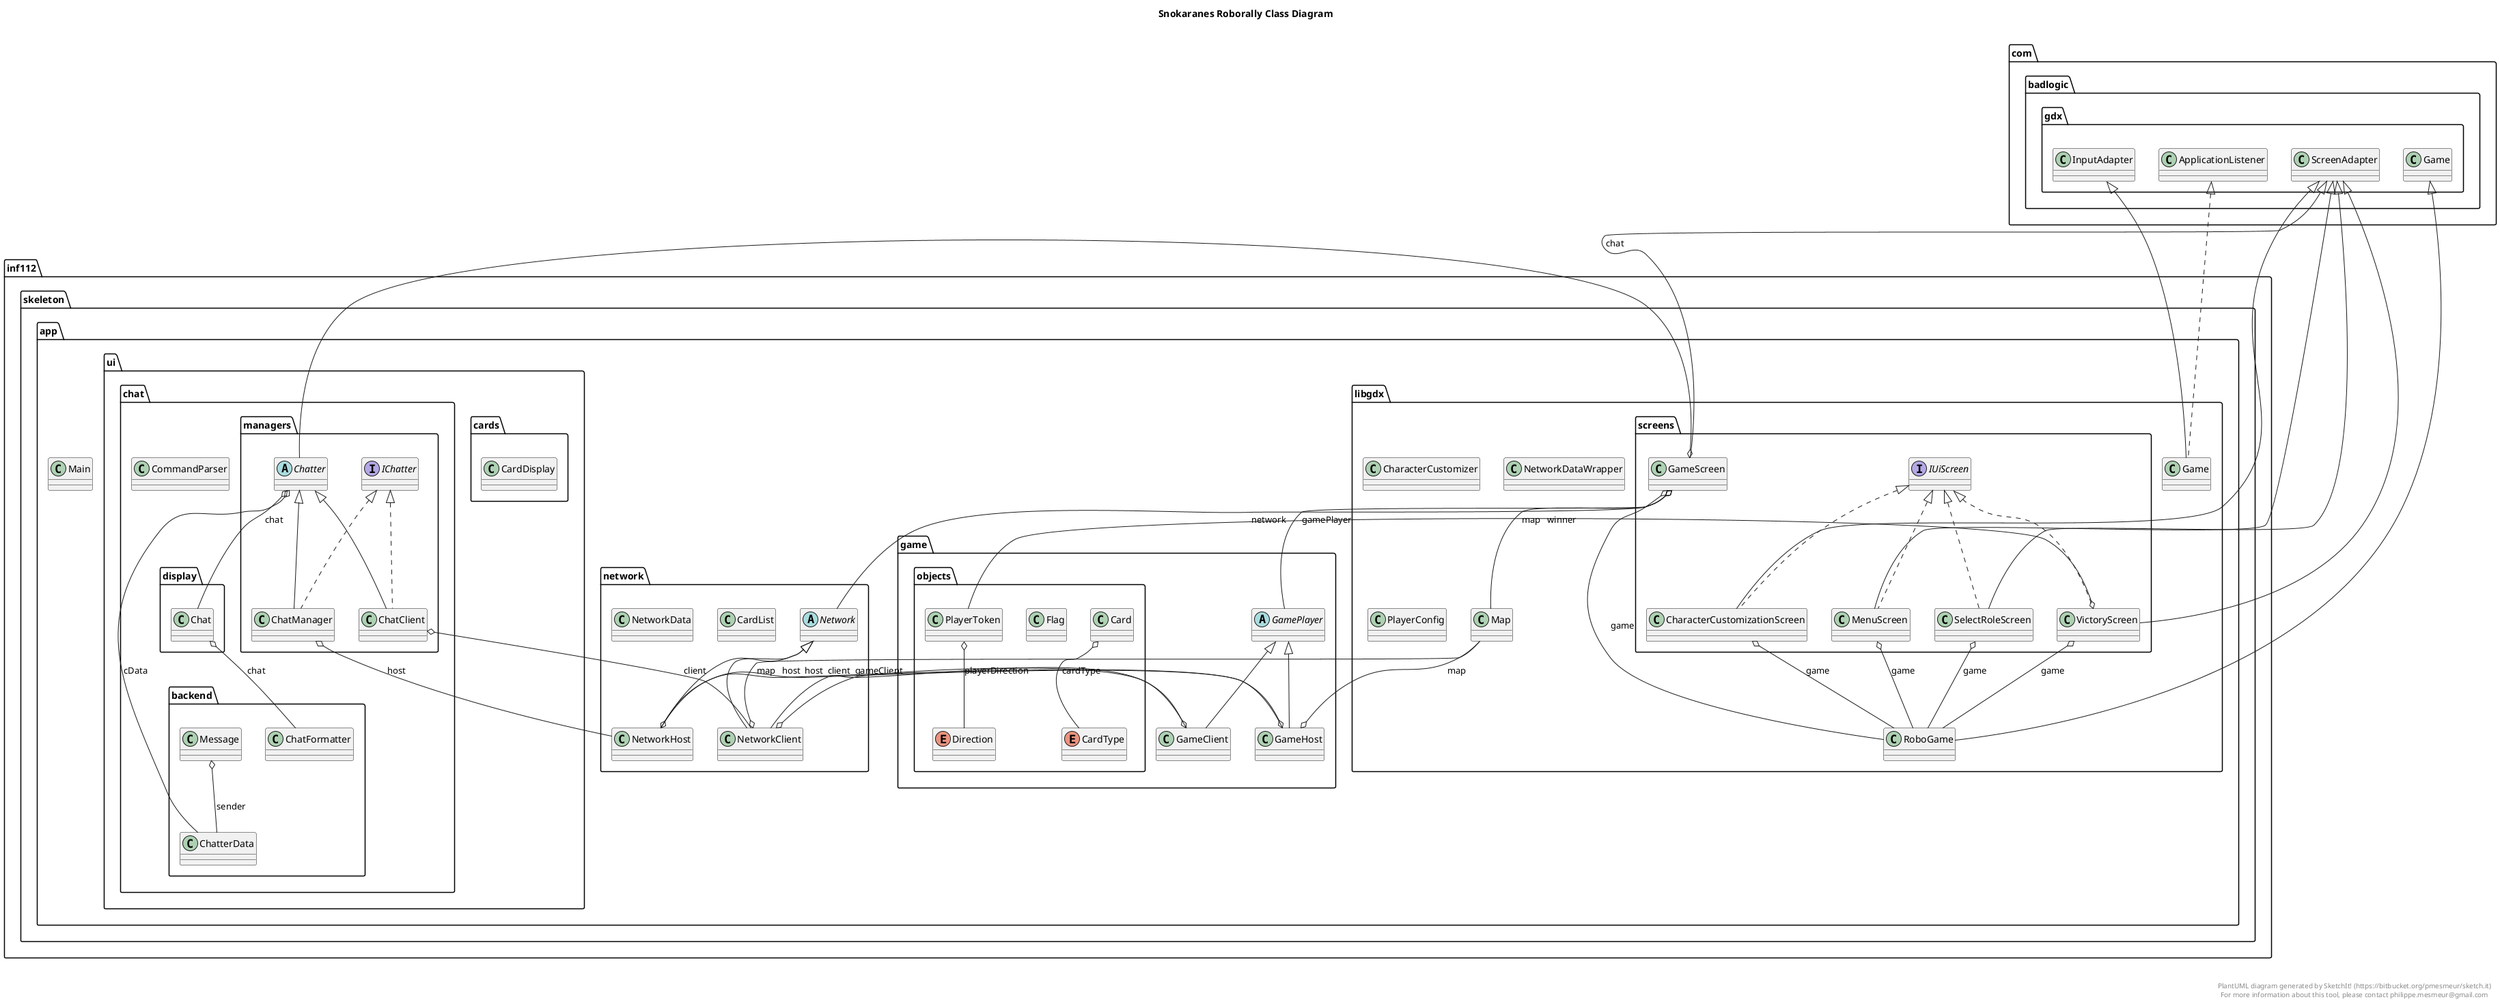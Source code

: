 @startuml

title Snokaranes Roborally Class Diagram\n

  namespace inf112.skeleton.app {
    class inf112.skeleton.app.Main {
    }
  }
  

  namespace inf112.skeleton.app {
    namespace game {
      class inf112.skeleton.app.game.GameClient {
      }
    }
  }
  

  namespace inf112.skeleton.app {
    namespace game {
      class inf112.skeleton.app.game.GameHost {
      }
    }
  }
  

  namespace inf112.skeleton.app {
    namespace game {
      abstract class inf112.skeleton.app.game.GamePlayer {
      }
    }
  }
  

  namespace inf112.skeleton.app {
    namespace game {
      namespace objects {
        class inf112.skeleton.app.game.objects.Card {
        }
      }
    }
  }
  

  namespace inf112.skeleton.app {
    namespace game {
      namespace objects {
        enum CardType {
        }
      }
    }
  }
  

  namespace inf112.skeleton.app {
    namespace game {
      namespace objects {
        enum Direction {
        }
      }
    }
  }
  

  namespace inf112.skeleton.app {
    namespace game {
      namespace objects {
        class inf112.skeleton.app.game.objects.Flag {
        }
      }
    }
  }
  

  namespace inf112.skeleton.app {
    namespace game {
      namespace objects {
        class inf112.skeleton.app.game.objects.PlayerToken {
        }
      }
    }
  }
  

  namespace inf112.skeleton.app {
    namespace libgdx {
      class inf112.skeleton.app.libgdx.CharacterCustomizer {
      }
    }
  }
  

  namespace inf112.skeleton.app {
    namespace libgdx {
      class inf112.skeleton.app.libgdx.Game {
      }
    }
  }
  

  namespace inf112.skeleton.app {
    namespace libgdx {
      class inf112.skeleton.app.libgdx.Map {
      }
    }
  }
  

  namespace inf112.skeleton.app {
    namespace libgdx {
      class inf112.skeleton.app.libgdx.NetworkDataWrapper {
      }
    }
  }
  

  namespace inf112.skeleton.app {
    namespace libgdx {
      class inf112.skeleton.app.libgdx.PlayerConfig {
      }
    }
  }
  

  namespace inf112.skeleton.app {
    namespace libgdx {
      class inf112.skeleton.app.libgdx.RoboGame {
      }
    }
  }
  

  namespace inf112.skeleton.app {
    namespace libgdx {
      namespace screens {
        class inf112.skeleton.app.libgdx.screens.CharacterCustomizationScreen {
        }
      }
    }
  }
  

  namespace inf112.skeleton.app {
    namespace libgdx {
      namespace screens {
        class inf112.skeleton.app.libgdx.screens.GameScreen {
        }
      }
    }
  }
  

  namespace inf112.skeleton.app {
    namespace libgdx {
      namespace screens {
        interface inf112.skeleton.app.libgdx.screens.IUiScreen {
        }
      }
    }
  }
  

  namespace inf112.skeleton.app {
    namespace libgdx {
      namespace screens {
        class inf112.skeleton.app.libgdx.screens.MenuScreen {
        }
      }
    }
  }
  

  namespace inf112.skeleton.app {
    namespace libgdx {
      namespace screens {
        class inf112.skeleton.app.libgdx.screens.SelectRoleScreen {
        }
      }
    }
  }
  

  namespace inf112.skeleton.app {
    namespace libgdx {
      namespace screens {
        class inf112.skeleton.app.libgdx.screens.VictoryScreen {
        }
      }
    }
  }
  

  namespace inf112.skeleton.app {
    namespace network {
      class inf112.skeleton.app.network.CardList {
      }
    }
  }
  

  namespace inf112.skeleton.app {
    namespace network {
      abstract class inf112.skeleton.app.network.Network {
      }
    }
  }
  

  namespace inf112.skeleton.app {
    namespace network {
      class inf112.skeleton.app.network.NetworkClient {
      }
    }
  }
  

  namespace inf112.skeleton.app {
    namespace network {
      class inf112.skeleton.app.network.NetworkData {
      }
    }
  }
  

  namespace inf112.skeleton.app {
    namespace network {
      class inf112.skeleton.app.network.NetworkHost {
      }
    }
  }
  

  namespace inf112.skeleton.app {
    namespace ui.cards {
      class inf112.skeleton.app.ui.cards.CardDisplay {
      }
    }
  }
  

  namespace inf112.skeleton.app {
    namespace ui.chat {
      class inf112.skeleton.app.ui.chat.CommandParser {
      }
    }
  }
  

  namespace inf112.skeleton.app {
    namespace ui.chat {
      namespace backend {
        class inf112.skeleton.app.ui.chat.backend.ChatFormatter {
        }
      }
    }
  }
  

  namespace inf112.skeleton.app {
    namespace ui.chat {
      namespace backend {
        class inf112.skeleton.app.ui.chat.backend.ChatterData {
        }
      }
    }
  }
  

  namespace inf112.skeleton.app {
    namespace ui.chat {
      namespace backend {
        class inf112.skeleton.app.ui.chat.backend.Message {
        }
      }
    }
  }
  

  namespace inf112.skeleton.app {
    namespace ui.chat {
      namespace display {
        class inf112.skeleton.app.ui.chat.display.Chat {
        }
      }
    }
  }
  

  namespace inf112.skeleton.app {
    namespace ui.chat {
      namespace managers {
        class inf112.skeleton.app.ui.chat.managers.ChatClient {
        }
      }
    }
  }
  

  namespace inf112.skeleton.app {
    namespace ui.chat {
      namespace managers {
        class inf112.skeleton.app.ui.chat.managers.ChatManager {
        }
      }
    }
  }
  

  namespace inf112.skeleton.app {
    namespace ui.chat {
      namespace managers {
        abstract class inf112.skeleton.app.ui.chat.managers.Chatter {
        }
      }
    }
  }
  

  namespace inf112.skeleton.app {
    namespace ui.chat {
      namespace managers {
        interface inf112.skeleton.app.ui.chat.managers.IChatter {
        }
      }
    }
  }
  

  inf112.skeleton.app.game.GameClient -up-|> inf112.skeleton.app.game.GamePlayer
  inf112.skeleton.app.game.GameClient o-- inf112.skeleton.app.network.NetworkClient : client
  inf112.skeleton.app.game.GameHost -up-|> inf112.skeleton.app.game.GamePlayer
  inf112.skeleton.app.game.GameHost o-- inf112.skeleton.app.network.NetworkHost : host
  inf112.skeleton.app.game.GameHost o-- inf112.skeleton.app.libgdx.Map : map
  inf112.skeleton.app.game.GamePlayer o-- inf112.skeleton.app.game.GamePlayer.PLAYERSTATE : state
  inf112.skeleton.app.game.objects.Card o-- inf112.skeleton.app.game.objects.CardType : cardType
  inf112.skeleton.app.game.objects.PlayerToken o-- inf112.skeleton.app.game.objects.PlayerToken.CHARACTER_STATES : charState
  inf112.skeleton.app.game.objects.PlayerToken o-- inf112.skeleton.app.game.objects.Direction : playerDirection
  inf112.skeleton.app.libgdx.Game .up.|> com.badlogic.gdx.ApplicationListener
  inf112.skeleton.app.libgdx.Game -up-|> com.badlogic.gdx.InputAdapter
  inf112.skeleton.app.libgdx.RoboGame -up-|> com.badlogic.gdx.Game
  inf112.skeleton.app.libgdx.screens.CharacterCustomizationScreen .up.|> inf112.skeleton.app.libgdx.screens.IUiScreen
  inf112.skeleton.app.libgdx.screens.CharacterCustomizationScreen -up-|> com.badlogic.gdx.ScreenAdapter
  inf112.skeleton.app.libgdx.screens.CharacterCustomizationScreen o-- inf112.skeleton.app.libgdx.RoboGame : game
  inf112.skeleton.app.libgdx.screens.GameScreen -up-|> com.badlogic.gdx.ScreenAdapter
  inf112.skeleton.app.libgdx.screens.GameScreen o-- inf112.skeleton.app.ui.chat.managers.Chatter : chat
  inf112.skeleton.app.libgdx.screens.GameScreen o-- inf112.skeleton.app.game.GamePlayer : gamePlayer
  inf112.skeleton.app.libgdx.screens.GameScreen o-- inf112.skeleton.app.libgdx.Map : map
  inf112.skeleton.app.libgdx.screens.GameScreen o-- inf112.skeleton.app.network.Network : network
  inf112.skeleton.app.libgdx.screens.GameScreen o-- inf112.skeleton.app.libgdx.RoboGame : game
  inf112.skeleton.app.libgdx.screens.MenuScreen .up.|> inf112.skeleton.app.libgdx.screens.IUiScreen
  inf112.skeleton.app.libgdx.screens.MenuScreen -up-|> com.badlogic.gdx.ScreenAdapter
  inf112.skeleton.app.libgdx.screens.MenuScreen o-- inf112.skeleton.app.libgdx.RoboGame : game
  inf112.skeleton.app.libgdx.screens.SelectRoleScreen .up.|> inf112.skeleton.app.libgdx.screens.IUiScreen
  inf112.skeleton.app.libgdx.screens.SelectRoleScreen -up-|> com.badlogic.gdx.ScreenAdapter
  inf112.skeleton.app.libgdx.screens.SelectRoleScreen o-- inf112.skeleton.app.libgdx.RoboGame : game
  inf112.skeleton.app.libgdx.screens.VictoryScreen .up.|> inf112.skeleton.app.libgdx.screens.IUiScreen
  inf112.skeleton.app.libgdx.screens.VictoryScreen -up-|> com.badlogic.gdx.ScreenAdapter
  inf112.skeleton.app.libgdx.screens.VictoryScreen o-- inf112.skeleton.app.game.objects.PlayerToken : winner
  inf112.skeleton.app.libgdx.screens.VictoryScreen o-- inf112.skeleton.app.libgdx.RoboGame : game
  inf112.skeleton.app.network.NetworkClient -up-|> inf112.skeleton.app.network.Network
  inf112.skeleton.app.network.NetworkClient o-- inf112.skeleton.app.game.GameClient : gameClient
  inf112.skeleton.app.network.NetworkClient o-- inf112.skeleton.app.libgdx.Map : map
  inf112.skeleton.app.network.NetworkHost -up-|> inf112.skeleton.app.network.Network
  inf112.skeleton.app.network.NetworkHost o-- inf112.skeleton.app.game.GameHost : host
  inf112.skeleton.app.ui.chat.backend.Message o-- inf112.skeleton.app.ui.chat.backend.ChatterData : sender
  inf112.skeleton.app.ui.chat.display.Chat o-- inf112.skeleton.app.ui.chat.backend.ChatFormatter : chat
  inf112.skeleton.app.ui.chat.managers.ChatClient .up.|> inf112.skeleton.app.ui.chat.managers.IChatter
  inf112.skeleton.app.ui.chat.managers.ChatClient -up-|> inf112.skeleton.app.ui.chat.managers.Chatter
  inf112.skeleton.app.ui.chat.managers.ChatClient o-- inf112.skeleton.app.network.NetworkClient : client
  inf112.skeleton.app.ui.chat.managers.ChatManager .up.|> inf112.skeleton.app.ui.chat.managers.IChatter
  inf112.skeleton.app.ui.chat.managers.ChatManager -up-|> inf112.skeleton.app.ui.chat.managers.Chatter
  inf112.skeleton.app.ui.chat.managers.ChatManager o-- inf112.skeleton.app.network.NetworkHost : host
  inf112.skeleton.app.ui.chat.managers.Chatter o-- inf112.skeleton.app.ui.chat.backend.ChatterData : cData
  inf112.skeleton.app.ui.chat.managers.Chatter o-- inf112.skeleton.app.ui.chat.display.Chat : chat


right footer


PlantUML diagram generated by SketchIt! (https://bitbucket.org/pmesmeur/sketch.it)
For more information about this tool, please contact philippe.mesmeur@gmail.com
endfooter

@enduml
